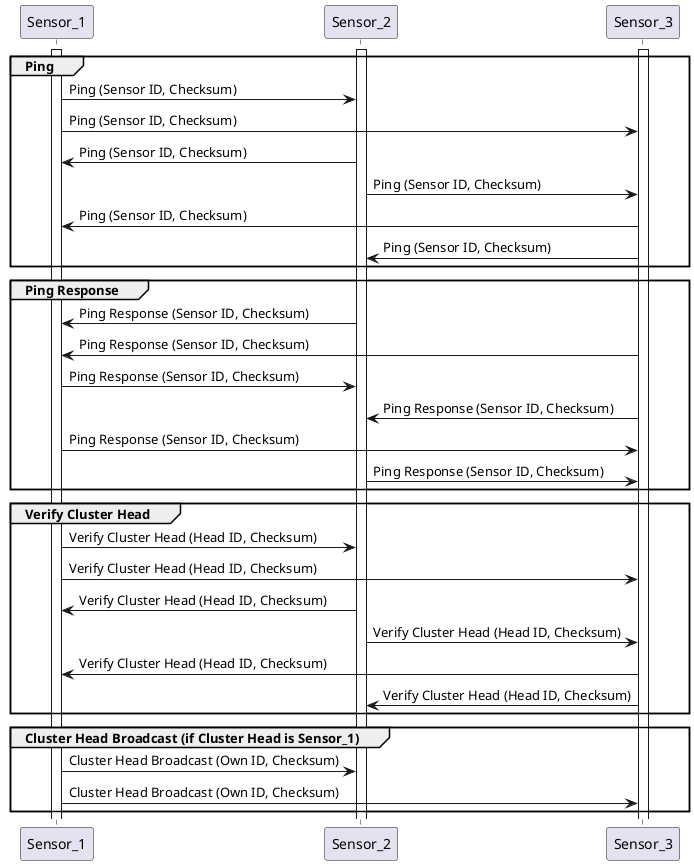 @startuml

' Title: Clustering Protocol

' Ping Others
activate Sensor_1
activate Sensor_2
activate Sensor_3

group Ping
    Sensor_1->Sensor_2: Ping (Sensor ID, Checksum)
    Sensor_1->Sensor_3: Ping (Sensor ID, Checksum)
    Sensor_2->Sensor_1: Ping (Sensor ID, Checksum)
    Sensor_2->Sensor_3: Ping (Sensor ID, Checksum)
    Sensor_3->Sensor_1: Ping (Sensor ID, Checksum)
    Sensor_3->Sensor_2: Ping (Sensor ID, Checksum)
end

' Ping Response
group Ping Response
    Sensor_2->Sensor_1: Ping Response (Sensor ID, Checksum)
    Sensor_3->Sensor_1: Ping Response (Sensor ID, Checksum)
    Sensor_1->Sensor_2: Ping Response (Sensor ID, Checksum)
    Sensor_3->Sensor_2: Ping Response (Sensor ID, Checksum)
    Sensor_1->Sensor_3: Ping Response (Sensor ID, Checksum)
    Sensor_2->Sensor_3: Ping Response (Sensor ID, Checksum)
end

' Verify Cluster Head
group Verify Cluster Head
    Sensor_1->Sensor_2: Verify Cluster Head (Head ID, Checksum)
    Sensor_1->Sensor_3: Verify Cluster Head (Head ID, Checksum)
    Sensor_2->Sensor_1: Verify Cluster Head (Head ID, Checksum)
    Sensor_2->Sensor_3: Verify Cluster Head (Head ID, Checksum)
    Sensor_3->Sensor_1: Verify Cluster Head (Head ID, Checksum)
    Sensor_3->Sensor_2: Verify Cluster Head (Head ID, Checksum)
end

' Cluster Head Broadcast if Cluster Head is Sensor_1
group Cluster Head Broadcast (if Cluster Head is Sensor_1)
    Sensor_1->Sensor_2: Cluster Head Broadcast (Own ID, Checksum)
    Sensor_1->Sensor_3: Cluster Head Broadcast (Own ID, Checksum)
end

@enduml